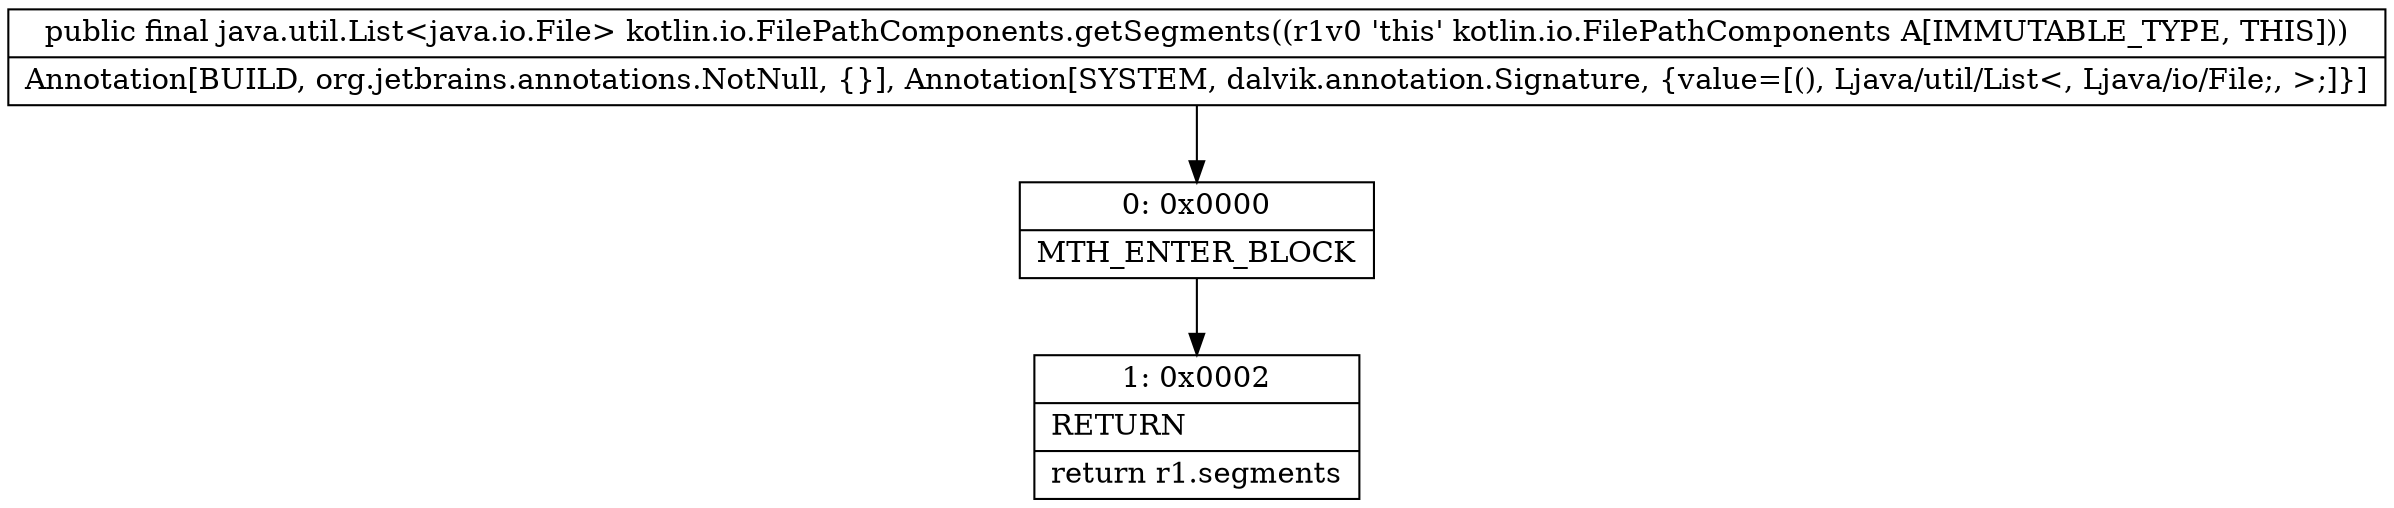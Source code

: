 digraph "CFG forkotlin.io.FilePathComponents.getSegments()Ljava\/util\/List;" {
Node_0 [shape=record,label="{0\:\ 0x0000|MTH_ENTER_BLOCK\l}"];
Node_1 [shape=record,label="{1\:\ 0x0002|RETURN\l|return r1.segments\l}"];
MethodNode[shape=record,label="{public final java.util.List\<java.io.File\> kotlin.io.FilePathComponents.getSegments((r1v0 'this' kotlin.io.FilePathComponents A[IMMUTABLE_TYPE, THIS]))  | Annotation[BUILD, org.jetbrains.annotations.NotNull, \{\}], Annotation[SYSTEM, dalvik.annotation.Signature, \{value=[(), Ljava\/util\/List\<, Ljava\/io\/File;, \>;]\}]\l}"];
MethodNode -> Node_0;
Node_0 -> Node_1;
}

